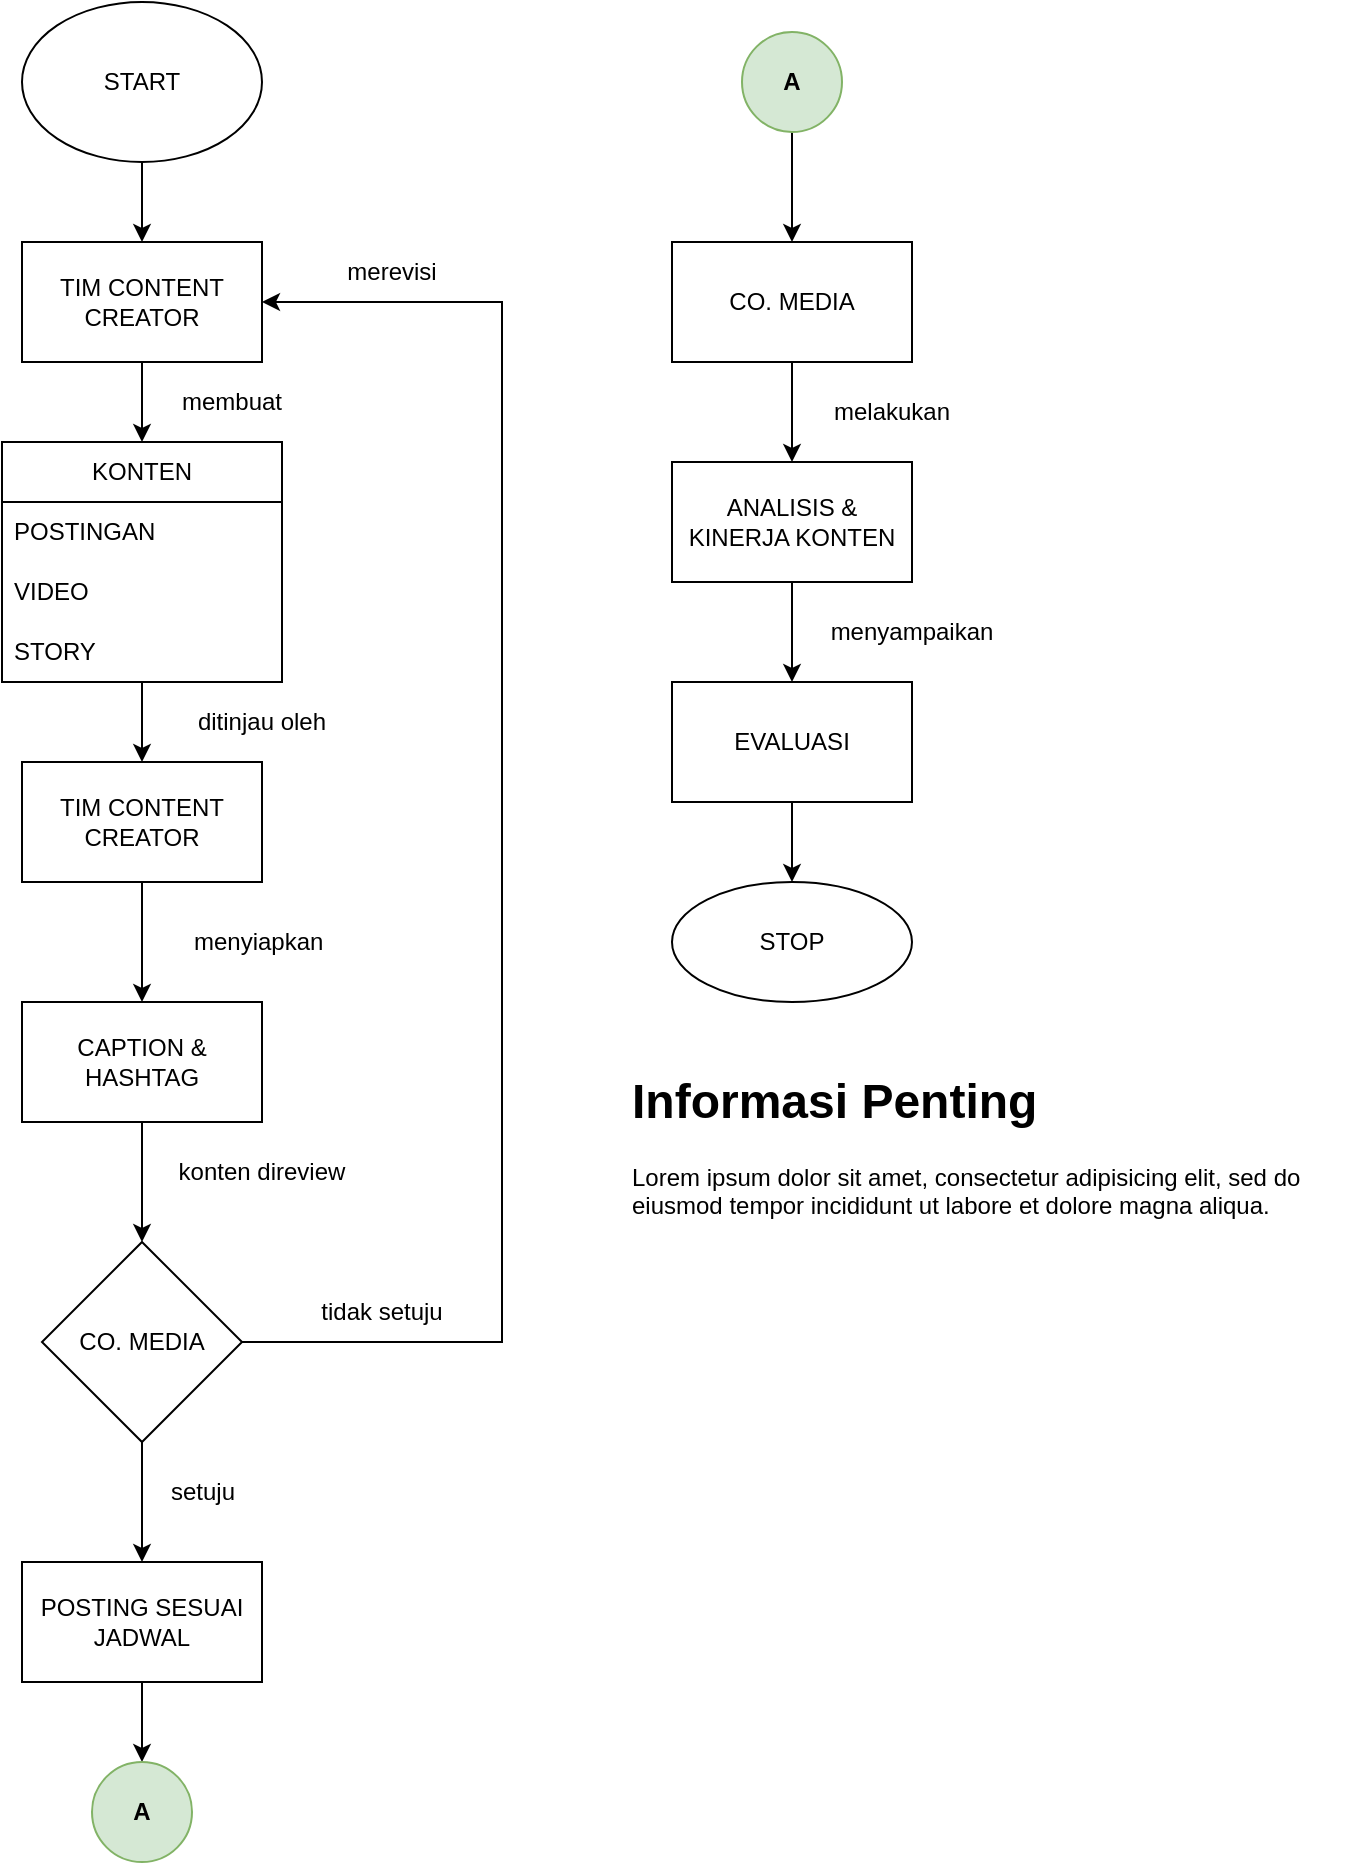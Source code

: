 <mxfile version="22.1.17" type="device">
  <diagram name="Page-1" id="zoXiL-7EKQh0-D_hMCXI">
    <mxGraphModel dx="982" dy="465" grid="1" gridSize="10" guides="1" tooltips="1" connect="1" arrows="1" fold="1" page="1" pageScale="1" pageWidth="850" pageHeight="1100" math="0" shadow="0">
      <root>
        <mxCell id="0" />
        <mxCell id="1" parent="0" />
        <mxCell id="r4oWDvyiEpZnMvECn_-E-22" value="" style="edgeStyle=orthogonalEdgeStyle;rounded=0;orthogonalLoop=1;jettySize=auto;html=1;" parent="1" source="r4oWDvyiEpZnMvECn_-E-3" target="r4oWDvyiEpZnMvECn_-E-4" edge="1">
          <mxGeometry relative="1" as="geometry" />
        </mxCell>
        <mxCell id="r4oWDvyiEpZnMvECn_-E-3" value="START" style="ellipse;whiteSpace=wrap;html=1;" parent="1" vertex="1">
          <mxGeometry x="120" y="50" width="120" height="80" as="geometry" />
        </mxCell>
        <mxCell id="r4oWDvyiEpZnMvECn_-E-59" style="edgeStyle=orthogonalEdgeStyle;rounded=0;orthogonalLoop=1;jettySize=auto;html=1;" parent="1" source="r4oWDvyiEpZnMvECn_-E-4" target="r4oWDvyiEpZnMvECn_-E-54" edge="1">
          <mxGeometry relative="1" as="geometry" />
        </mxCell>
        <mxCell id="r4oWDvyiEpZnMvECn_-E-4" value="TIM CONTENT CREATOR" style="rounded=0;whiteSpace=wrap;html=1;" parent="1" vertex="1">
          <mxGeometry x="120" y="170" width="120" height="60" as="geometry" />
        </mxCell>
        <mxCell id="r4oWDvyiEpZnMvECn_-E-14" value="" style="edgeStyle=orthogonalEdgeStyle;rounded=0;orthogonalLoop=1;jettySize=auto;html=1;" parent="1" source="r4oWDvyiEpZnMvECn_-E-11" target="r4oWDvyiEpZnMvECn_-E-13" edge="1">
          <mxGeometry relative="1" as="geometry" />
        </mxCell>
        <mxCell id="r4oWDvyiEpZnMvECn_-E-11" value="TIM CONTENT CREATOR" style="whiteSpace=wrap;html=1;fontStyle=0;startSize=30;" parent="1" vertex="1">
          <mxGeometry x="120" y="430" width="120" height="60" as="geometry" />
        </mxCell>
        <mxCell id="r4oWDvyiEpZnMvECn_-E-27" style="edgeStyle=orthogonalEdgeStyle;rounded=0;orthogonalLoop=1;jettySize=auto;html=1;" parent="1" source="r4oWDvyiEpZnMvECn_-E-13" target="r4oWDvyiEpZnMvECn_-E-25" edge="1">
          <mxGeometry relative="1" as="geometry" />
        </mxCell>
        <mxCell id="r4oWDvyiEpZnMvECn_-E-13" value="CAPTION &amp;amp; HASHTAG" style="whiteSpace=wrap;html=1;fontStyle=0;startSize=30;" parent="1" vertex="1">
          <mxGeometry x="120" y="550" width="120" height="60" as="geometry" />
        </mxCell>
        <mxCell id="r4oWDvyiEpZnMvECn_-E-32" value="" style="edgeStyle=orthogonalEdgeStyle;rounded=0;orthogonalLoop=1;jettySize=auto;html=1;" parent="1" source="r4oWDvyiEpZnMvECn_-E-15" target="r4oWDvyiEpZnMvECn_-E-30" edge="1">
          <mxGeometry relative="1" as="geometry" />
        </mxCell>
        <mxCell id="r4oWDvyiEpZnMvECn_-E-15" value="POSTING SESUAI JADWAL" style="whiteSpace=wrap;html=1;fontStyle=0;startSize=30;" parent="1" vertex="1">
          <mxGeometry x="120" y="830" width="120" height="60" as="geometry" />
        </mxCell>
        <mxCell id="r4oWDvyiEpZnMvECn_-E-28" style="edgeStyle=orthogonalEdgeStyle;rounded=0;orthogonalLoop=1;jettySize=auto;html=1;entryX=1;entryY=0.5;entryDx=0;entryDy=0;" parent="1" source="r4oWDvyiEpZnMvECn_-E-25" target="r4oWDvyiEpZnMvECn_-E-4" edge="1">
          <mxGeometry relative="1" as="geometry">
            <Array as="points">
              <mxPoint x="360" y="720" />
              <mxPoint x="360" y="200" />
            </Array>
          </mxGeometry>
        </mxCell>
        <mxCell id="r4oWDvyiEpZnMvECn_-E-29" style="edgeStyle=orthogonalEdgeStyle;rounded=0;orthogonalLoop=1;jettySize=auto;html=1;" parent="1" source="r4oWDvyiEpZnMvECn_-E-25" target="r4oWDvyiEpZnMvECn_-E-15" edge="1">
          <mxGeometry relative="1" as="geometry" />
        </mxCell>
        <mxCell id="r4oWDvyiEpZnMvECn_-E-25" value="CO. MEDIA" style="rhombus;whiteSpace=wrap;html=1;" parent="1" vertex="1">
          <mxGeometry x="130" y="670" width="100" height="100" as="geometry" />
        </mxCell>
        <mxCell id="r4oWDvyiEpZnMvECn_-E-30" value="A" style="ellipse;whiteSpace=wrap;html=1;aspect=fixed;fillColor=#d5e8d4;strokeColor=#82b366;fontStyle=1" parent="1" vertex="1">
          <mxGeometry x="155" y="930" width="50" height="50" as="geometry" />
        </mxCell>
        <mxCell id="r4oWDvyiEpZnMvECn_-E-34" style="edgeStyle=orthogonalEdgeStyle;rounded=0;orthogonalLoop=1;jettySize=auto;html=1;entryX=0.5;entryY=0;entryDx=0;entryDy=0;" parent="1" source="r4oWDvyiEpZnMvECn_-E-31" target="r4oWDvyiEpZnMvECn_-E-33" edge="1">
          <mxGeometry relative="1" as="geometry" />
        </mxCell>
        <mxCell id="r4oWDvyiEpZnMvECn_-E-31" value="A" style="ellipse;whiteSpace=wrap;html=1;aspect=fixed;fillColor=#d5e8d4;strokeColor=#82b366;fontStyle=1" parent="1" vertex="1">
          <mxGeometry x="480" y="65" width="50" height="50" as="geometry" />
        </mxCell>
        <mxCell id="r4oWDvyiEpZnMvECn_-E-49" style="edgeStyle=orthogonalEdgeStyle;rounded=0;orthogonalLoop=1;jettySize=auto;html=1;" parent="1" source="r4oWDvyiEpZnMvECn_-E-33" target="r4oWDvyiEpZnMvECn_-E-35" edge="1">
          <mxGeometry relative="1" as="geometry" />
        </mxCell>
        <mxCell id="r4oWDvyiEpZnMvECn_-E-33" value="CO. MEDIA" style="rounded=0;whiteSpace=wrap;html=1;" parent="1" vertex="1">
          <mxGeometry x="445" y="170" width="120" height="60" as="geometry" />
        </mxCell>
        <mxCell id="r4oWDvyiEpZnMvECn_-E-37" value="" style="edgeStyle=orthogonalEdgeStyle;rounded=0;orthogonalLoop=1;jettySize=auto;html=1;" parent="1" source="r4oWDvyiEpZnMvECn_-E-35" target="r4oWDvyiEpZnMvECn_-E-36" edge="1">
          <mxGeometry relative="1" as="geometry" />
        </mxCell>
        <mxCell id="r4oWDvyiEpZnMvECn_-E-35" value="ANALISIS &amp;amp; KINERJA KONTEN" style="rounded=0;whiteSpace=wrap;html=1;" parent="1" vertex="1">
          <mxGeometry x="445" y="280" width="120" height="60" as="geometry" />
        </mxCell>
        <mxCell id="r4oWDvyiEpZnMvECn_-E-42" style="edgeStyle=orthogonalEdgeStyle;rounded=0;orthogonalLoop=1;jettySize=auto;html=1;entryX=0.5;entryY=0;entryDx=0;entryDy=0;" parent="1" source="r4oWDvyiEpZnMvECn_-E-36" target="r4oWDvyiEpZnMvECn_-E-41" edge="1">
          <mxGeometry relative="1" as="geometry" />
        </mxCell>
        <mxCell id="r4oWDvyiEpZnMvECn_-E-36" value="EVALUASI" style="rounded=0;whiteSpace=wrap;html=1;" parent="1" vertex="1">
          <mxGeometry x="445" y="390" width="120" height="60" as="geometry" />
        </mxCell>
        <mxCell id="r4oWDvyiEpZnMvECn_-E-41" value="STOP" style="ellipse;whiteSpace=wrap;html=1;" parent="1" vertex="1">
          <mxGeometry x="445" y="490" width="120" height="60" as="geometry" />
        </mxCell>
        <mxCell id="r4oWDvyiEpZnMvECn_-E-43" value="membuat" style="text;html=1;strokeColor=none;fillColor=none;align=center;verticalAlign=middle;whiteSpace=wrap;rounded=0;" parent="1" vertex="1">
          <mxGeometry x="190" y="235" width="70" height="30" as="geometry" />
        </mxCell>
        <mxCell id="r4oWDvyiEpZnMvECn_-E-44" value="ditinjau oleh" style="text;html=1;strokeColor=none;fillColor=none;align=center;verticalAlign=middle;whiteSpace=wrap;rounded=0;" parent="1" vertex="1">
          <mxGeometry x="185" y="395" width="110" height="30" as="geometry" />
        </mxCell>
        <mxCell id="r4oWDvyiEpZnMvECn_-E-45" value="menyiapkan&amp;nbsp;" style="text;html=1;strokeColor=none;fillColor=none;align=center;verticalAlign=middle;whiteSpace=wrap;rounded=0;" parent="1" vertex="1">
          <mxGeometry x="180" y="505" width="120" height="30" as="geometry" />
        </mxCell>
        <mxCell id="r4oWDvyiEpZnMvECn_-E-46" value="konten direview" style="text;html=1;strokeColor=none;fillColor=none;align=center;verticalAlign=middle;whiteSpace=wrap;rounded=0;" parent="1" vertex="1">
          <mxGeometry x="180" y="620" width="120" height="30" as="geometry" />
        </mxCell>
        <mxCell id="r4oWDvyiEpZnMvECn_-E-47" value="tidak setuju" style="text;html=1;strokeColor=none;fillColor=none;align=center;verticalAlign=middle;whiteSpace=wrap;rounded=0;" parent="1" vertex="1">
          <mxGeometry x="250" y="690" width="100" height="30" as="geometry" />
        </mxCell>
        <mxCell id="r4oWDvyiEpZnMvECn_-E-48" value="setuju" style="text;html=1;strokeColor=none;fillColor=none;align=center;verticalAlign=middle;whiteSpace=wrap;rounded=0;" parent="1" vertex="1">
          <mxGeometry x="180" y="780" width="61" height="30" as="geometry" />
        </mxCell>
        <mxCell id="r4oWDvyiEpZnMvECn_-E-50" value="melakukan" style="text;html=1;strokeColor=none;fillColor=none;align=center;verticalAlign=middle;whiteSpace=wrap;rounded=0;" parent="1" vertex="1">
          <mxGeometry x="510" y="240" width="90" height="30" as="geometry" />
        </mxCell>
        <mxCell id="r4oWDvyiEpZnMvECn_-E-51" value="menyampaikan" style="text;html=1;strokeColor=none;fillColor=none;align=center;verticalAlign=middle;whiteSpace=wrap;rounded=0;" parent="1" vertex="1">
          <mxGeometry x="520" y="350" width="90" height="30" as="geometry" />
        </mxCell>
        <mxCell id="r4oWDvyiEpZnMvECn_-E-60" style="edgeStyle=orthogonalEdgeStyle;rounded=0;orthogonalLoop=1;jettySize=auto;html=1;entryX=0.5;entryY=0;entryDx=0;entryDy=0;" parent="1" source="r4oWDvyiEpZnMvECn_-E-54" target="r4oWDvyiEpZnMvECn_-E-11" edge="1">
          <mxGeometry relative="1" as="geometry" />
        </mxCell>
        <mxCell id="r4oWDvyiEpZnMvECn_-E-54" value="KONTEN" style="swimlane;fontStyle=0;childLayout=stackLayout;horizontal=1;startSize=30;horizontalStack=0;resizeParent=1;resizeParentMax=0;resizeLast=0;collapsible=1;marginBottom=0;whiteSpace=wrap;html=1;" parent="1" vertex="1">
          <mxGeometry x="110" y="270" width="140" height="120" as="geometry" />
        </mxCell>
        <mxCell id="r4oWDvyiEpZnMvECn_-E-55" value="POSTINGAN" style="text;strokeColor=none;fillColor=none;align=left;verticalAlign=middle;spacingLeft=4;spacingRight=4;overflow=hidden;points=[[0,0.5],[1,0.5]];portConstraint=eastwest;rotatable=0;whiteSpace=wrap;html=1;" parent="r4oWDvyiEpZnMvECn_-E-54" vertex="1">
          <mxGeometry y="30" width="140" height="30" as="geometry" />
        </mxCell>
        <mxCell id="r4oWDvyiEpZnMvECn_-E-56" value="VIDEO" style="text;strokeColor=none;fillColor=none;align=left;verticalAlign=middle;spacingLeft=4;spacingRight=4;overflow=hidden;points=[[0,0.5],[1,0.5]];portConstraint=eastwest;rotatable=0;whiteSpace=wrap;html=1;" parent="r4oWDvyiEpZnMvECn_-E-54" vertex="1">
          <mxGeometry y="60" width="140" height="30" as="geometry" />
        </mxCell>
        <mxCell id="r4oWDvyiEpZnMvECn_-E-57" value="STORY" style="text;strokeColor=none;fillColor=none;align=left;verticalAlign=middle;spacingLeft=4;spacingRight=4;overflow=hidden;points=[[0,0.5],[1,0.5]];portConstraint=eastwest;rotatable=0;whiteSpace=wrap;html=1;" parent="r4oWDvyiEpZnMvECn_-E-54" vertex="1">
          <mxGeometry y="90" width="140" height="30" as="geometry" />
        </mxCell>
        <mxCell id="r4oWDvyiEpZnMvECn_-E-61" value="&lt;h1&gt;Informasi Penting&lt;br&gt;&lt;/h1&gt;&lt;p&gt;Lorem ipsum dolor sit amet, consectetur adipisicing elit, sed do eiusmod tempor incididunt ut labore et dolore magna aliqua.&lt;/p&gt;" style="text;html=1;strokeColor=none;fillColor=none;spacing=5;spacingTop=-20;whiteSpace=wrap;overflow=hidden;rounded=0;" parent="1" vertex="1">
          <mxGeometry x="420" y="580" width="370" height="160" as="geometry" />
        </mxCell>
        <mxCell id="sorAtPHi3gpaqwYhqTY1-2" value="merevisi" style="text;html=1;strokeColor=none;fillColor=none;align=center;verticalAlign=middle;whiteSpace=wrap;rounded=0;" vertex="1" parent="1">
          <mxGeometry x="270" y="170" width="70" height="30" as="geometry" />
        </mxCell>
      </root>
    </mxGraphModel>
  </diagram>
</mxfile>
